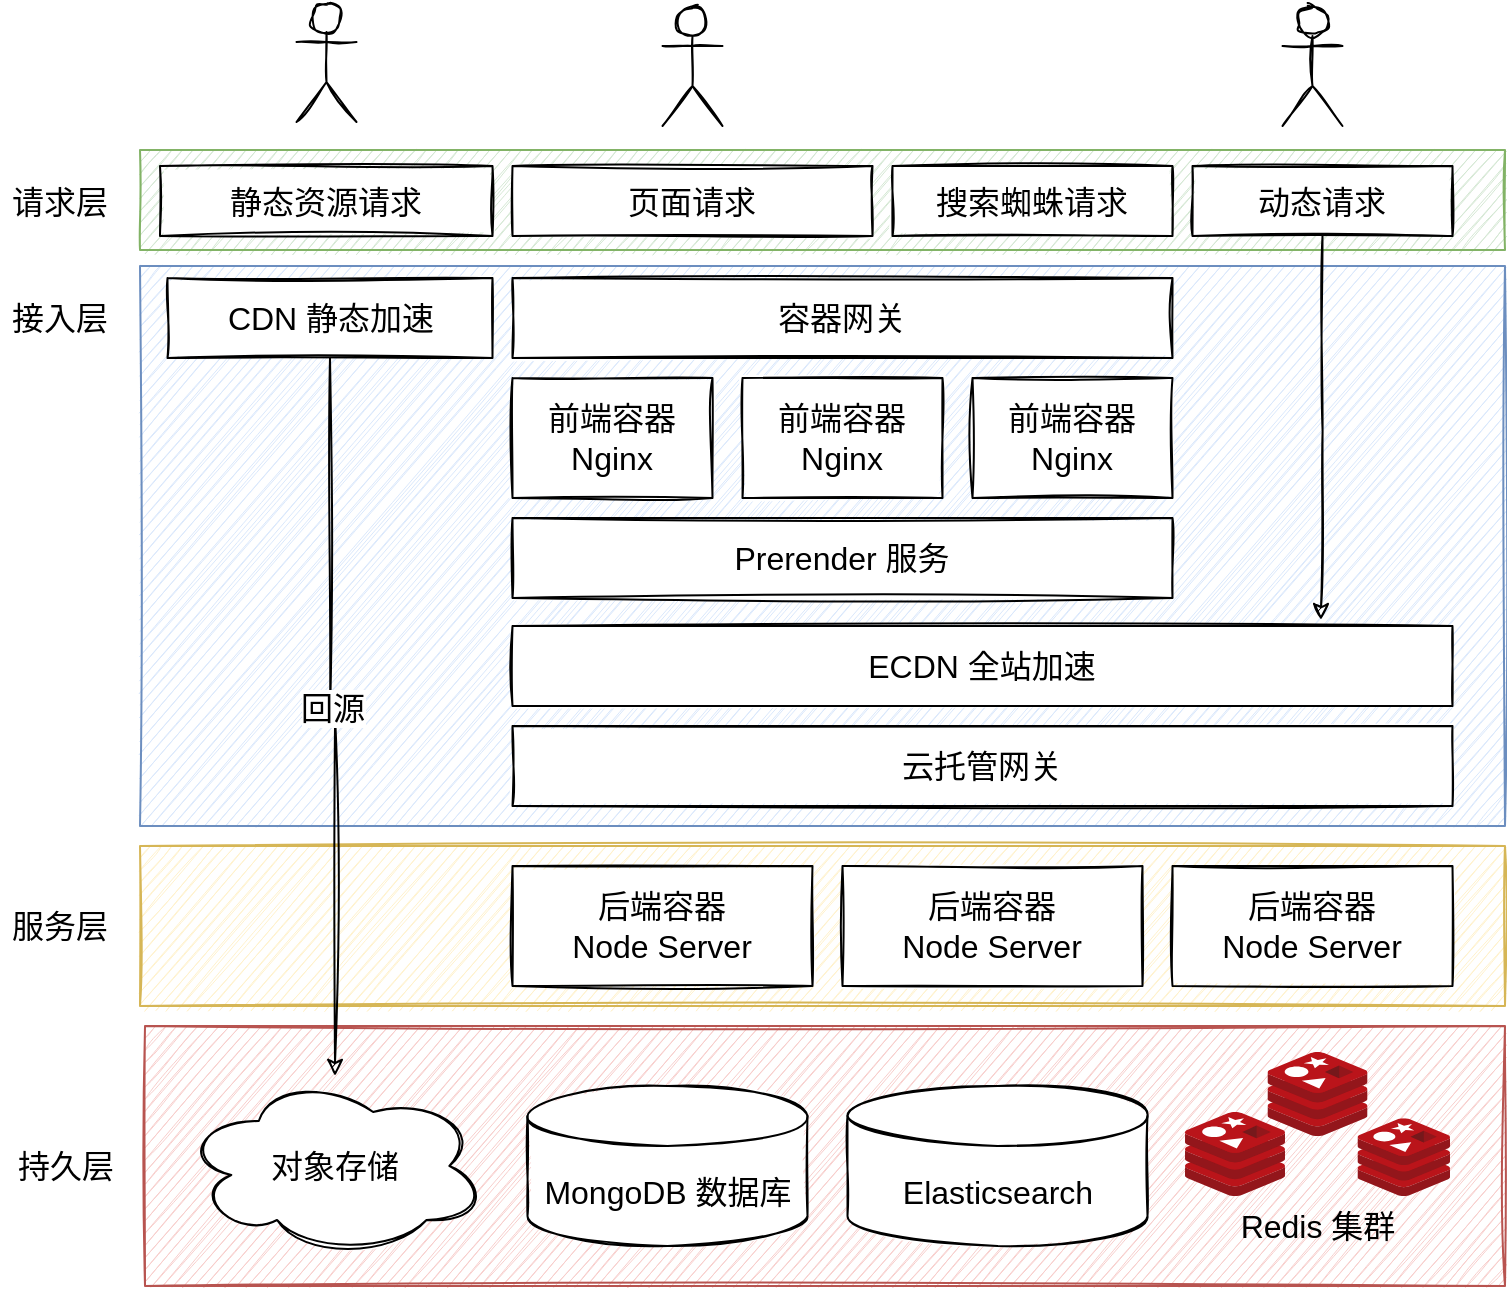 <mxfile version="16.4.5" type="github">
  <diagram id="kgpKYQtTHZ0yAKxKKP6v" name="Page-1">
    <mxGraphModel dx="1234" dy="825" grid="1" gridSize="10" guides="1" tooltips="1" connect="1" arrows="1" fold="1" page="1" pageScale="1" pageWidth="850" pageHeight="1100" math="0" shadow="0">
      <root>
        <mxCell id="0" />
        <mxCell id="1" parent="0" />
        <mxCell id="s9BxI0iiLijmmo2BUd68-94" value="" style="rounded=0;whiteSpace=wrap;html=1;sketch=1;fontSize=16;labelBackgroundColor=none;fillColor=#fff2cc;strokeColor=#d6b656;" vertex="1" parent="1">
          <mxGeometry x="90" y="490" width="682.5" height="80" as="geometry" />
        </mxCell>
        <mxCell id="s9BxI0iiLijmmo2BUd68-92" value="" style="rounded=0;whiteSpace=wrap;html=1;sketch=1;fontSize=16;labelBackgroundColor=none;fillColor=#dae8fc;strokeColor=#6c8ebf;" vertex="1" parent="1">
          <mxGeometry x="90" y="200" width="682.5" height="280" as="geometry" />
        </mxCell>
        <mxCell id="s9BxI0iiLijmmo2BUd68-89" value="" style="rounded=0;whiteSpace=wrap;html=1;sketch=1;fontSize=16;labelBackgroundColor=none;fillColor=#d5e8d4;strokeColor=#82b366;" vertex="1" parent="1">
          <mxGeometry x="90" y="142" width="682.5" height="50" as="geometry" />
        </mxCell>
        <mxCell id="s9BxI0iiLijmmo2BUd68-87" value="" style="rounded=0;whiteSpace=wrap;html=1;sketch=1;fontSize=16;labelBackgroundColor=none;fillColor=#f8cecc;strokeColor=#b85450;" vertex="1" parent="1">
          <mxGeometry x="92.5" y="580" width="680" height="130" as="geometry" />
        </mxCell>
        <mxCell id="s9BxI0iiLijmmo2BUd68-74" style="edgeStyle=orthogonalEdgeStyle;rounded=0;sketch=1;orthogonalLoop=1;jettySize=auto;html=1;exitX=0.5;exitY=1;exitDx=0;exitDy=0;fontSize=16;" edge="1" parent="1" source="s9BxI0iiLijmmo2BUd68-1" target="s9BxI0iiLijmmo2BUd68-26">
          <mxGeometry relative="1" as="geometry" />
        </mxCell>
        <mxCell id="s9BxI0iiLijmmo2BUd68-78" value="回源" style="edgeLabel;html=1;align=center;verticalAlign=middle;resizable=0;points=[];fontSize=16;" vertex="1" connectable="0" parent="s9BxI0iiLijmmo2BUd68-74">
          <mxGeometry x="-0.035" y="1" relative="1" as="geometry">
            <mxPoint as="offset" />
          </mxGeometry>
        </mxCell>
        <mxCell id="s9BxI0iiLijmmo2BUd68-1" value="CDN 静态加速" style="rounded=0;whiteSpace=wrap;html=1;sketch=1;fontSize=16;" vertex="1" parent="1">
          <mxGeometry x="103.75" y="206" width="162.5" height="40" as="geometry" />
        </mxCell>
        <mxCell id="s9BxI0iiLijmmo2BUd68-10" value="云托管网关" style="rounded=0;whiteSpace=wrap;html=1;sketch=1;fontSize=16;" vertex="1" parent="1">
          <mxGeometry x="276.25" y="430" width="470" height="40" as="geometry" />
        </mxCell>
        <mxCell id="s9BxI0iiLijmmo2BUd68-18" value="后端容器&lt;br style=&quot;font-size: 16px;&quot;&gt;Node Server" style="rounded=0;whiteSpace=wrap;html=1;sketch=1;fontSize=16;" vertex="1" parent="1">
          <mxGeometry x="606.25" y="500" width="140" height="60" as="geometry" />
        </mxCell>
        <mxCell id="s9BxI0iiLijmmo2BUd68-19" value="MongoDB 数据库" style="shape=cylinder3;whiteSpace=wrap;html=1;boundedLbl=1;backgroundOutline=1;size=15;sketch=1;fontSize=16;" vertex="1" parent="1">
          <mxGeometry x="283.75" y="610" width="140" height="80" as="geometry" />
        </mxCell>
        <mxCell id="s9BxI0iiLijmmo2BUd68-20" value="" style="sketch=0;aspect=fixed;html=1;points=[];align=center;image;fontSize=16;image=img/lib/mscae/Cache_Redis_Product.svg;" vertex="1" parent="1">
          <mxGeometry x="653.75" y="593" width="50" height="42" as="geometry" />
        </mxCell>
        <mxCell id="s9BxI0iiLijmmo2BUd68-21" value="" style="sketch=0;aspect=fixed;html=1;points=[];align=center;image;fontSize=16;image=img/lib/mscae/Cache_Redis_Product.svg;" vertex="1" parent="1">
          <mxGeometry x="612.5" y="623" width="50" height="42" as="geometry" />
        </mxCell>
        <mxCell id="s9BxI0iiLijmmo2BUd68-22" value="" style="sketch=0;aspect=fixed;html=1;points=[];align=center;image;fontSize=16;image=img/lib/mscae/Cache_Redis_Product.svg;" vertex="1" parent="1">
          <mxGeometry x="698.75" y="626.15" width="46.25" height="38.85" as="geometry" />
        </mxCell>
        <mxCell id="s9BxI0iiLijmmo2BUd68-24" value="前端容器&lt;br style=&quot;font-size: 16px;&quot;&gt;Nginx" style="rounded=0;whiteSpace=wrap;html=1;sketch=1;fontSize=16;" vertex="1" parent="1">
          <mxGeometry x="506.25" y="256" width="100" height="60" as="geometry" />
        </mxCell>
        <mxCell id="s9BxI0iiLijmmo2BUd68-26" value="对象存储" style="ellipse;shape=cloud;whiteSpace=wrap;html=1;sketch=1;fontSize=16;" vertex="1" parent="1">
          <mxGeometry x="111.25" y="605" width="152.5" height="90" as="geometry" />
        </mxCell>
        <mxCell id="s9BxI0iiLijmmo2BUd68-36" value="容器网关" style="rounded=0;whiteSpace=wrap;html=1;sketch=1;fontSize=16;" vertex="1" parent="1">
          <mxGeometry x="276.25" y="206" width="330" height="40" as="geometry" />
        </mxCell>
        <mxCell id="s9BxI0iiLijmmo2BUd68-41" value="ECDN 全站加速" style="rounded=0;whiteSpace=wrap;html=1;sketch=1;fontSize=16;" vertex="1" parent="1">
          <mxGeometry x="276.25" y="380" width="470" height="40" as="geometry" />
        </mxCell>
        <mxCell id="s9BxI0iiLijmmo2BUd68-43" value="后端容器&lt;br style=&quot;font-size: 16px;&quot;&gt;Node Server" style="rounded=0;whiteSpace=wrap;html=1;sketch=1;fontSize=16;" vertex="1" parent="1">
          <mxGeometry x="441.25" y="500" width="150" height="60" as="geometry" />
        </mxCell>
        <mxCell id="s9BxI0iiLijmmo2BUd68-44" value="后端容器&lt;br style=&quot;font-size: 16px;&quot;&gt;Node Server" style="rounded=0;whiteSpace=wrap;html=1;sketch=1;fontSize=16;" vertex="1" parent="1">
          <mxGeometry x="276.25" y="500" width="150" height="60" as="geometry" />
        </mxCell>
        <mxCell id="s9BxI0iiLijmmo2BUd68-45" value="Redis 集群" style="text;html=1;strokeColor=none;fillColor=none;align=center;verticalAlign=middle;whiteSpace=wrap;rounded=0;sketch=1;fontSize=16;" vertex="1" parent="1">
          <mxGeometry x="628.75" y="665" width="100" height="30" as="geometry" />
        </mxCell>
        <mxCell id="s9BxI0iiLijmmo2BUd68-46" value="Elasticsearch" style="shape=cylinder3;whiteSpace=wrap;html=1;boundedLbl=1;backgroundOutline=1;size=15;sketch=1;fontSize=16;" vertex="1" parent="1">
          <mxGeometry x="443.75" y="610" width="150" height="80" as="geometry" />
        </mxCell>
        <mxCell id="s9BxI0iiLijmmo2BUd68-49" value="Prerender 服务" style="rounded=0;whiteSpace=wrap;html=1;sketch=1;fontSize=16;" vertex="1" parent="1">
          <mxGeometry x="276.25" y="326" width="330" height="40" as="geometry" />
        </mxCell>
        <mxCell id="s9BxI0iiLijmmo2BUd68-62" value="搜索蜘蛛请求" style="rounded=0;whiteSpace=wrap;html=1;sketch=1;fontSize=16;" vertex="1" parent="1">
          <mxGeometry x="466.25" y="150" width="140" height="35" as="geometry" />
        </mxCell>
        <mxCell id="s9BxI0iiLijmmo2BUd68-63" value="静态资源请求" style="rounded=0;whiteSpace=wrap;html=1;sketch=1;fontSize=16;" vertex="1" parent="1">
          <mxGeometry x="100" y="150" width="166.25" height="35" as="geometry" />
        </mxCell>
        <mxCell id="s9BxI0iiLijmmo2BUd68-69" value="页面请求" style="rounded=0;whiteSpace=wrap;html=1;sketch=1;fontSize=16;" vertex="1" parent="1">
          <mxGeometry x="276.25" y="150" width="180" height="35" as="geometry" />
        </mxCell>
        <mxCell id="s9BxI0iiLijmmo2BUd68-70" value="前端容器&lt;br style=&quot;font-size: 16px;&quot;&gt;Nginx" style="rounded=0;whiteSpace=wrap;html=1;sketch=1;fontSize=16;" vertex="1" parent="1">
          <mxGeometry x="276.25" y="256" width="100" height="60" as="geometry" />
        </mxCell>
        <mxCell id="s9BxI0iiLijmmo2BUd68-71" value="前端容器&lt;br style=&quot;font-size: 16px;&quot;&gt;Nginx" style="rounded=0;whiteSpace=wrap;html=1;sketch=1;fontSize=16;" vertex="1" parent="1">
          <mxGeometry x="391.25" y="256" width="100" height="60" as="geometry" />
        </mxCell>
        <mxCell id="s9BxI0iiLijmmo2BUd68-77" style="edgeStyle=orthogonalEdgeStyle;rounded=0;sketch=1;orthogonalLoop=1;jettySize=auto;html=1;exitX=0.5;exitY=1;exitDx=0;exitDy=0;entryX=0.86;entryY=-0.075;entryDx=0;entryDy=0;entryPerimeter=0;fontSize=16;" edge="1" parent="1" source="s9BxI0iiLijmmo2BUd68-76" target="s9BxI0iiLijmmo2BUd68-41">
          <mxGeometry relative="1" as="geometry" />
        </mxCell>
        <mxCell id="s9BxI0iiLijmmo2BUd68-76" value="动态请求" style="rounded=0;whiteSpace=wrap;html=1;sketch=1;fontSize=16;" vertex="1" parent="1">
          <mxGeometry x="616.25" y="150" width="130" height="35" as="geometry" />
        </mxCell>
        <mxCell id="s9BxI0iiLijmmo2BUd68-79" value="" style="shape=image;html=1;verticalAlign=top;verticalLabelPosition=bottom;labelBackgroundColor=#ffffff;imageAspect=0;aspect=fixed;image=https://cdn3.iconfinder.com/data/icons/halloween-36/64/_Spider-128.png;sketch=1;fontSize=16;" vertex="1" parent="1">
          <mxGeometry x="506.25" y="70" width="58" height="58" as="geometry" />
        </mxCell>
        <mxCell id="s9BxI0iiLijmmo2BUd68-80" value="" style="shape=umlActor;verticalLabelPosition=bottom;verticalAlign=top;html=1;outlineConnect=0;sketch=1;fontSize=16;" vertex="1" parent="1">
          <mxGeometry x="168.25" y="68" width="30" height="60" as="geometry" />
        </mxCell>
        <mxCell id="s9BxI0iiLijmmo2BUd68-81" value="" style="shape=umlActor;verticalLabelPosition=bottom;verticalAlign=top;html=1;outlineConnect=0;sketch=1;fontSize=16;" vertex="1" parent="1">
          <mxGeometry x="351.25" y="70" width="30" height="60" as="geometry" />
        </mxCell>
        <mxCell id="s9BxI0iiLijmmo2BUd68-82" value="" style="shape=umlActor;verticalLabelPosition=bottom;verticalAlign=top;html=1;outlineConnect=0;sketch=1;fontSize=16;" vertex="1" parent="1">
          <mxGeometry x="661.25" y="70" width="30" height="60" as="geometry" />
        </mxCell>
        <mxCell id="s9BxI0iiLijmmo2BUd68-88" value="持久层" style="text;html=1;strokeColor=none;fillColor=none;align=center;verticalAlign=middle;whiteSpace=wrap;rounded=0;labelBackgroundColor=none;sketch=1;fontSize=16;" vertex="1" parent="1">
          <mxGeometry x="22.5" y="635" width="60" height="30" as="geometry" />
        </mxCell>
        <mxCell id="s9BxI0iiLijmmo2BUd68-90" value="请求层" style="text;html=1;strokeColor=none;fillColor=none;align=center;verticalAlign=middle;whiteSpace=wrap;rounded=0;labelBackgroundColor=none;sketch=1;fontSize=16;" vertex="1" parent="1">
          <mxGeometry x="20" y="152.5" width="60" height="30" as="geometry" />
        </mxCell>
        <mxCell id="s9BxI0iiLijmmo2BUd68-93" value="接入层" style="text;html=1;strokeColor=none;fillColor=none;align=center;verticalAlign=middle;whiteSpace=wrap;rounded=0;labelBackgroundColor=none;sketch=1;fontSize=16;" vertex="1" parent="1">
          <mxGeometry x="20" y="211" width="60" height="30" as="geometry" />
        </mxCell>
        <mxCell id="s9BxI0iiLijmmo2BUd68-95" value="服务层" style="text;html=1;strokeColor=none;fillColor=none;align=center;verticalAlign=middle;whiteSpace=wrap;rounded=0;labelBackgroundColor=none;sketch=1;fontSize=16;" vertex="1" parent="1">
          <mxGeometry x="20" y="515" width="60" height="30" as="geometry" />
        </mxCell>
      </root>
    </mxGraphModel>
  </diagram>
</mxfile>
